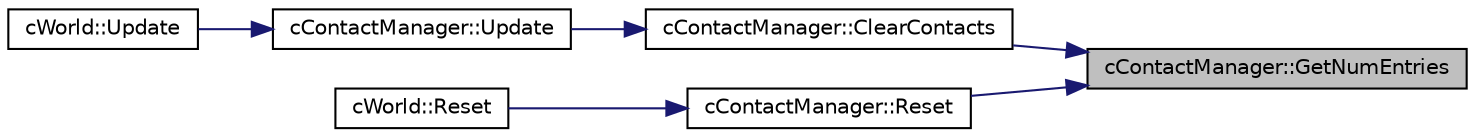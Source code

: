 digraph "cContactManager::GetNumEntries"
{
 // LATEX_PDF_SIZE
  edge [fontname="Helvetica",fontsize="10",labelfontname="Helvetica",labelfontsize="10"];
  node [fontname="Helvetica",fontsize="10",shape=record];
  rankdir="RL";
  Node1 [label="cContactManager::GetNumEntries",height=0.2,width=0.4,color="black", fillcolor="grey75", style="filled", fontcolor="black",tooltip=" "];
  Node1 -> Node2 [dir="back",color="midnightblue",fontsize="10",style="solid",fontname="Helvetica"];
  Node2 [label="cContactManager::ClearContacts",height=0.2,width=0.4,color="black", fillcolor="white", style="filled",URL="$classc_contact_manager.html#ab142cabb6b61d753556e45e04bcd0dfd",tooltip=" "];
  Node2 -> Node3 [dir="back",color="midnightblue",fontsize="10",style="solid",fontname="Helvetica"];
  Node3 [label="cContactManager::Update",height=0.2,width=0.4,color="black", fillcolor="white", style="filled",URL="$classc_contact_manager.html#af30a8dd04d32858fe5f4a705a37cc703",tooltip=" "];
  Node3 -> Node4 [dir="back",color="midnightblue",fontsize="10",style="solid",fontname="Helvetica"];
  Node4 [label="cWorld::Update",height=0.2,width=0.4,color="black", fillcolor="white", style="filled",URL="$classc_world.html#a789620db800a82950b828adb911d9e25",tooltip=" "];
  Node1 -> Node5 [dir="back",color="midnightblue",fontsize="10",style="solid",fontname="Helvetica"];
  Node5 [label="cContactManager::Reset",height=0.2,width=0.4,color="black", fillcolor="white", style="filled",URL="$classc_contact_manager.html#a6b05ac646783298cc4f9b630dbd8261f",tooltip=" "];
  Node5 -> Node6 [dir="back",color="midnightblue",fontsize="10",style="solid",fontname="Helvetica"];
  Node6 [label="cWorld::Reset",height=0.2,width=0.4,color="black", fillcolor="white", style="filled",URL="$classc_world.html#ad7d1218ff49f35a928f319b98064aa97",tooltip=" "];
}
